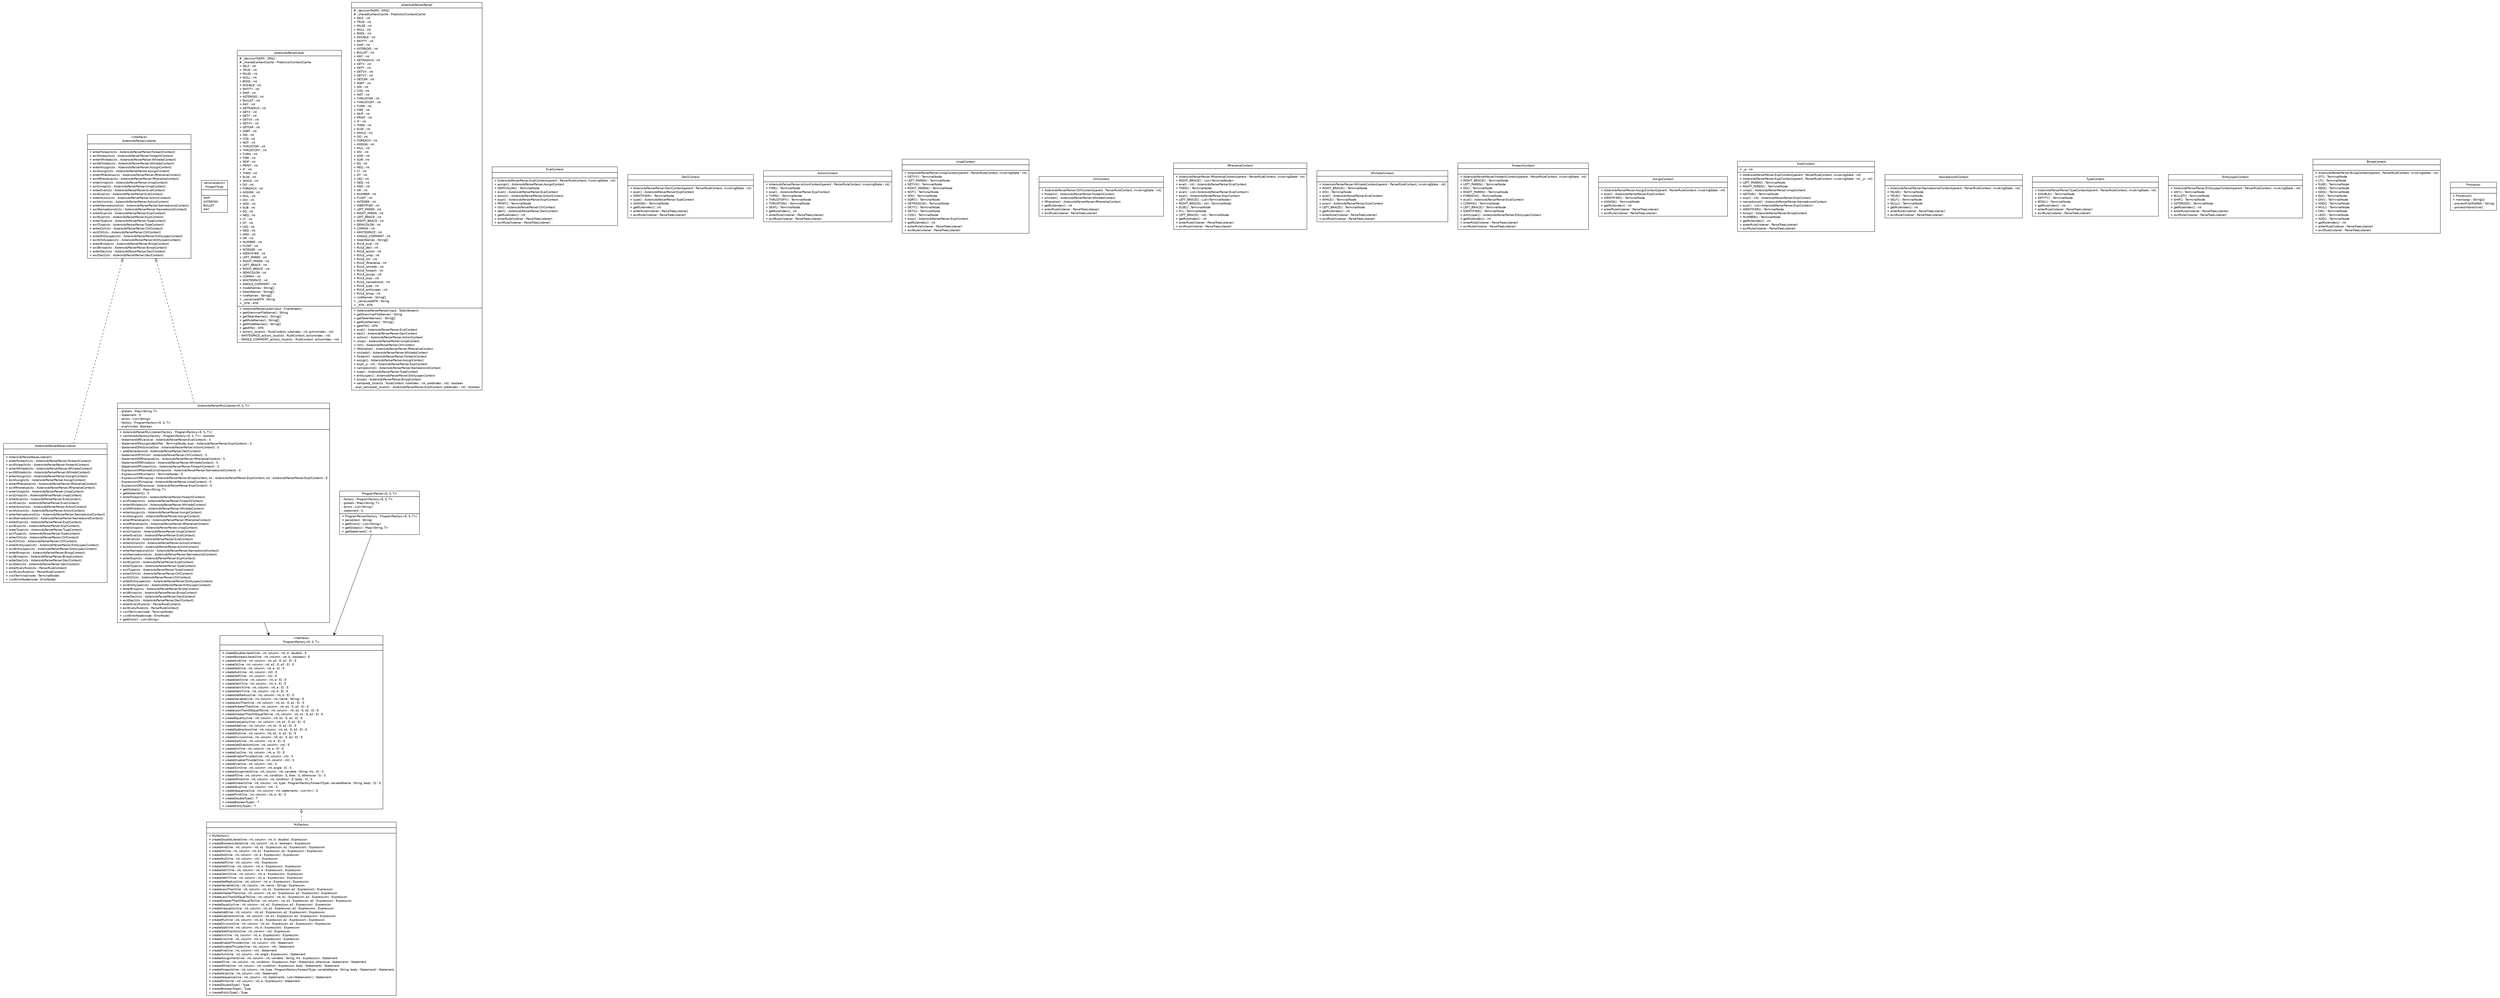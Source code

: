 #!/usr/local/bin/dot
#
# Class diagram 
# Generated by UMLGraph version R5_6 (http://www.umlgraph.org/)
#

digraph G {
	edge [fontname="Helvetica",fontsize=10,labelfontname="Helvetica",labelfontsize=10];
	node [fontname="Helvetica",fontsize=10,shape=plaintext];
	nodesep=0.25;
	ranksep=0.5;
	// model.programs.parsing.ProgramFactory<E, S, T>
	c525 [label=<<table title="model.programs.parsing.ProgramFactory" border="0" cellborder="1" cellspacing="0" cellpadding="2" port="p" href="./ProgramFactory.html">
		<tr><td><table border="0" cellspacing="0" cellpadding="1">
<tr><td align="center" balign="center"> &#171;interface&#187; </td></tr>
<tr><td align="center" balign="center"> ProgramFactory&lt;E, S, T&gt; </td></tr>
		</table></td></tr>
		<tr><td><table border="0" cellspacing="0" cellpadding="1">
<tr><td align="left" balign="left">  </td></tr>
		</table></td></tr>
		<tr><td><table border="0" cellspacing="0" cellpadding="1">
<tr><td align="left" balign="left"> + createDoubleLiteral(line : int, column : int, d : double) : E </td></tr>
<tr><td align="left" balign="left"> + createBooleanLiteral(line : int, column : int, b : boolean) : E </td></tr>
<tr><td align="left" balign="left"> + createAnd(line : int, column : int, e1 : E, e2 : E) : E </td></tr>
<tr><td align="left" balign="left"> + createOr(line : int, column : int, e1 : E, e2 : E) : E </td></tr>
<tr><td align="left" balign="left"> + createNot(line : int, column : int, e : E) : E </td></tr>
<tr><td align="left" balign="left"> + createNull(line : int, column : int) : E </td></tr>
<tr><td align="left" balign="left"> + createSelf(line : int, column : int) : E </td></tr>
<tr><td align="left" balign="left"> + createGetX(line : int, column : int, e : E) : E </td></tr>
<tr><td align="left" balign="left"> + createGetY(line : int, column : int, e : E) : E </td></tr>
<tr><td align="left" balign="left"> + createGetVX(line : int, column : int, e : E) : E </td></tr>
<tr><td align="left" balign="left"> + createGetVY(line : int, column : int, e : E) : E </td></tr>
<tr><td align="left" balign="left"> + createGetRadius(line : int, column : int, e : E) : E </td></tr>
<tr><td align="left" balign="left"> + createVariable(line : int, column : int, name : String) : E </td></tr>
<tr><td align="left" balign="left"> + createLessThan(line : int, column : int, e1 : E, e2 : E) : E </td></tr>
<tr><td align="left" balign="left"> + createGreaterThan(line : int, column : int, e1 : E, e2 : E) : E </td></tr>
<tr><td align="left" balign="left"> + createLessThanOrEqualTo(line : int, column : int, e1 : E, e2 : E) : E </td></tr>
<tr><td align="left" balign="left"> + createGreaterThanOrEqualTo(line : int, column : int, e1 : E, e2 : E) : E </td></tr>
<tr><td align="left" balign="left"> + createEquality(line : int, column : int, e1 : E, e2 : E) : E </td></tr>
<tr><td align="left" balign="left"> + createInequality(line : int, column : int, e1 : E, e2 : E) : E </td></tr>
<tr><td align="left" balign="left"> + createAdd(line : int, column : int, e1 : E, e2 : E) : E </td></tr>
<tr><td align="left" balign="left"> + createSubtraction(line : int, column : int, e1 : E, e2 : E) : E </td></tr>
<tr><td align="left" balign="left"> + createMul(line : int, column : int, e1 : E, e2 : E) : E </td></tr>
<tr><td align="left" balign="left"> + createDivision(line : int, column : int, e1 : E, e2 : E) : E </td></tr>
<tr><td align="left" balign="left"> + createSqrt(line : int, column : int, e : E) : E </td></tr>
<tr><td align="left" balign="left"> + createGetDirection(line : int, column : int) : E </td></tr>
<tr><td align="left" balign="left"> + createSin(line : int, column : int, e : E) : E </td></tr>
<tr><td align="left" balign="left"> + createCos(line : int, column : int, e : E) : E </td></tr>
<tr><td align="left" balign="left"> + createEnableThruster(line : int, column : int) : S </td></tr>
<tr><td align="left" balign="left"> + createDisableThruster(line : int, column : int) : S </td></tr>
<tr><td align="left" balign="left"> + createFire(line : int, column : int) : S </td></tr>
<tr><td align="left" balign="left"> + createTurn(line : int, column : int, angle : E) : S </td></tr>
<tr><td align="left" balign="left"> + createAssignment(line : int, column : int, variable : String, rhs : E) : S </td></tr>
<tr><td align="left" balign="left"> + createIf(line : int, column : int, condition : E, then : S, otherwise : S) : S </td></tr>
<tr><td align="left" balign="left"> + createWhile(line : int, column : int, condition : E, body : S) : S </td></tr>
<tr><td align="left" balign="left"> + createForeach(line : int, column : int, type : ProgramFactory.ForeachType, variableName : String, body : S) : S </td></tr>
<tr><td align="left" balign="left"> + createSkip(line : int, column : int) : S </td></tr>
<tr><td align="left" balign="left"> + createSequence(line : int, column : int, statements : List&lt;S&gt;) : S </td></tr>
<tr><td align="left" balign="left"> + createPrint(line : int, column : int, e : E) : S </td></tr>
<tr><td align="left" balign="left"> + createDoubleType() : T </td></tr>
<tr><td align="left" balign="left"> + createBooleanType() : T </td></tr>
<tr><td align="left" balign="left"> + createEntityType() : T </td></tr>
		</table></td></tr>
		</table>>, URL="./ProgramFactory.html", fontname="Helvetica", fontcolor="black", fontsize=10.0];
	// model.programs.parsing.ProgramFactory.ForeachType
	c526 [label=<<table title="model.programs.parsing.ProgramFactory.ForeachType" border="0" cellborder="1" cellspacing="0" cellpadding="2" port="p" href="./ProgramFactory.ForeachType.html">
		<tr><td><table border="0" cellspacing="0" cellpadding="1">
<tr><td align="center" balign="center"> &#171;enumeration&#187; </td></tr>
<tr><td align="center" balign="center"> ForeachType </td></tr>
		</table></td></tr>
		<tr><td><table border="0" cellspacing="0" cellpadding="1">
<tr><td align="left" balign="left">  </td></tr>
		</table></td></tr>
		<tr><td><table border="0" cellspacing="0" cellpadding="1">
<tr><td align="left" balign="left"> SHIP </td></tr>
<tr><td align="left" balign="left"> ASTEROID </td></tr>
<tr><td align="left" balign="left"> BULLET </td></tr>
<tr><td align="left" balign="left"> ANY </td></tr>
		</table></td></tr>
		</table>>, URL="./ProgramFactory.ForeachType.html", fontname="Helvetica", fontcolor="black", fontsize=10.0];
	// model.programs.parsing.AsteroidsParserBaseListener
	c527 [label=<<table title="model.programs.parsing.AsteroidsParserBaseListener" border="0" cellborder="1" cellspacing="0" cellpadding="2" port="p" href="./AsteroidsParserBaseListener.html">
		<tr><td><table border="0" cellspacing="0" cellpadding="1">
<tr><td align="center" balign="center"> AsteroidsParserBaseListener </td></tr>
		</table></td></tr>
		<tr><td><table border="0" cellspacing="0" cellpadding="1">
<tr><td align="left" balign="left">  </td></tr>
		</table></td></tr>
		<tr><td><table border="0" cellspacing="0" cellpadding="1">
<tr><td align="left" balign="left"> + AsteroidsParserBaseListener() </td></tr>
<tr><td align="left" balign="left"> + enterForeach(ctx : AsteroidsParserParser.ForeachContext) </td></tr>
<tr><td align="left" balign="left"> + exitForeach(ctx : AsteroidsParserParser.ForeachContext) </td></tr>
<tr><td align="left" balign="left"> + enterWhiledo(ctx : AsteroidsParserParser.WhiledoContext) </td></tr>
<tr><td align="left" balign="left"> + exitWhiledo(ctx : AsteroidsParserParser.WhiledoContext) </td></tr>
<tr><td align="left" balign="left"> + enterAssign(ctx : AsteroidsParserParser.AssignContext) </td></tr>
<tr><td align="left" balign="left"> + exitAssign(ctx : AsteroidsParserParser.AssignContext) </td></tr>
<tr><td align="left" balign="left"> + enterIfthenelse(ctx : AsteroidsParserParser.IfthenelseContext) </td></tr>
<tr><td align="left" balign="left"> + exitIfthenelse(ctx : AsteroidsParserParser.IfthenelseContext) </td></tr>
<tr><td align="left" balign="left"> + enterUnop(ctx : AsteroidsParserParser.UnopContext) </td></tr>
<tr><td align="left" balign="left"> + exitUnop(ctx : AsteroidsParserParser.UnopContext) </td></tr>
<tr><td align="left" balign="left"> + enterEval(ctx : AsteroidsParserParser.EvalContext) </td></tr>
<tr><td align="left" balign="left"> + exitEval(ctx : AsteroidsParserParser.EvalContext) </td></tr>
<tr><td align="left" balign="left"> + enterAction(ctx : AsteroidsParserParser.ActionContext) </td></tr>
<tr><td align="left" balign="left"> + exitAction(ctx : AsteroidsParserParser.ActionContext) </td></tr>
<tr><td align="left" balign="left"> + enterNamedconst(ctx : AsteroidsParserParser.NamedconstContext) </td></tr>
<tr><td align="left" balign="left"> + exitNamedconst(ctx : AsteroidsParserParser.NamedconstContext) </td></tr>
<tr><td align="left" balign="left"> + enterExpr(ctx : AsteroidsParserParser.ExprContext) </td></tr>
<tr><td align="left" balign="left"> + exitExpr(ctx : AsteroidsParserParser.ExprContext) </td></tr>
<tr><td align="left" balign="left"> + enterType(ctx : AsteroidsParserParser.TypeContext) </td></tr>
<tr><td align="left" balign="left"> + exitType(ctx : AsteroidsParserParser.TypeContext) </td></tr>
<tr><td align="left" balign="left"> + enterCtrl(ctx : AsteroidsParserParser.CtrlContext) </td></tr>
<tr><td align="left" balign="left"> + exitCtrl(ctx : AsteroidsParserParser.CtrlContext) </td></tr>
<tr><td align="left" balign="left"> + enterEntityspec(ctx : AsteroidsParserParser.EntityspecContext) </td></tr>
<tr><td align="left" balign="left"> + exitEntityspec(ctx : AsteroidsParserParser.EntityspecContext) </td></tr>
<tr><td align="left" balign="left"> + enterBinop(ctx : AsteroidsParserParser.BinopContext) </td></tr>
<tr><td align="left" balign="left"> + exitBinop(ctx : AsteroidsParserParser.BinopContext) </td></tr>
<tr><td align="left" balign="left"> + enterDecl(ctx : AsteroidsParserParser.DeclContext) </td></tr>
<tr><td align="left" balign="left"> + exitDecl(ctx : AsteroidsParserParser.DeclContext) </td></tr>
<tr><td align="left" balign="left"> + enterEveryRule(ctx : ParserRuleContext) </td></tr>
<tr><td align="left" balign="left"> + exitEveryRule(ctx : ParserRuleContext) </td></tr>
<tr><td align="left" balign="left"> + visitTerminal(node : TerminalNode) </td></tr>
<tr><td align="left" balign="left"> + visitErrorNode(node : ErrorNode) </td></tr>
		</table></td></tr>
		</table>>, URL="./AsteroidsParserBaseListener.html", fontname="Helvetica", fontcolor="black", fontsize=10.0];
	// model.programs.parsing.MyFactory
	c528 [label=<<table title="model.programs.parsing.MyFactory" border="0" cellborder="1" cellspacing="0" cellpadding="2" port="p" href="./MyFactory.html">
		<tr><td><table border="0" cellspacing="0" cellpadding="1">
<tr><td align="center" balign="center"> MyFactory </td></tr>
		</table></td></tr>
		<tr><td><table border="0" cellspacing="0" cellpadding="1">
<tr><td align="left" balign="left">  </td></tr>
		</table></td></tr>
		<tr><td><table border="0" cellspacing="0" cellpadding="1">
<tr><td align="left" balign="left"> + MyFactory() </td></tr>
<tr><td align="left" balign="left"> + createDoubleLiteral(line : int, column : int, d : double) : Expression </td></tr>
<tr><td align="left" balign="left"> + createBooleanLiteral(line : int, column : int, b : boolean) : Expression </td></tr>
<tr><td align="left" balign="left"> + createAnd(line : int, column : int, e1 : Expression, e2 : Expression) : Expression </td></tr>
<tr><td align="left" balign="left"> + createOr(line : int, column : int, e1 : Expression, e2 : Expression) : Expression </td></tr>
<tr><td align="left" balign="left"> + createNot(line : int, column : int, e : Expression) : Expression </td></tr>
<tr><td align="left" balign="left"> + createNull(line : int, column : int) : Expression </td></tr>
<tr><td align="left" balign="left"> + createSelf(line : int, column : int) : Expression </td></tr>
<tr><td align="left" balign="left"> + createGetX(line : int, column : int, e : Expression) : Expression </td></tr>
<tr><td align="left" balign="left"> + createGetY(line : int, column : int, e : Expression) : Expression </td></tr>
<tr><td align="left" balign="left"> + createGetVX(line : int, column : int, e : Expression) : Expression </td></tr>
<tr><td align="left" balign="left"> + createGetVY(line : int, column : int, e : Expression) : Expression </td></tr>
<tr><td align="left" balign="left"> + createGetRadius(line : int, column : int, e : Expression) : Expression </td></tr>
<tr><td align="left" balign="left"> + createVariable(line : int, column : int, name : String) : Expression </td></tr>
<tr><td align="left" balign="left"> + createLessThan(line : int, column : int, e1 : Expression, e2 : Expression) : Expression </td></tr>
<tr><td align="left" balign="left"> + createGreaterThan(line : int, column : int, e1 : Expression, e2 : Expression) : Expression </td></tr>
<tr><td align="left" balign="left"> + createLessThanOrEqualTo(line : int, column : int, e1 : Expression, e2 : Expression) : Expression </td></tr>
<tr><td align="left" balign="left"> + createGreaterThanOrEqualTo(line : int, column : int, e1 : Expression, e2 : Expression) : Expression </td></tr>
<tr><td align="left" balign="left"> + createEquality(line : int, column : int, e1 : Expression, e2 : Expression) : Expression </td></tr>
<tr><td align="left" balign="left"> + createInequality(line : int, column : int, e1 : Expression, e2 : Expression) : Expression </td></tr>
<tr><td align="left" balign="left"> + createAdd(line : int, column : int, e1 : Expression, e2 : Expression) : Expression </td></tr>
<tr><td align="left" balign="left"> + createSubtraction(line : int, column : int, e1 : Expression, e2 : Expression) : Expression </td></tr>
<tr><td align="left" balign="left"> + createMul(line : int, column : int, e1 : Expression, e2 : Expression) : Expression </td></tr>
<tr><td align="left" balign="left"> + createDivision(line : int, column : int, e1 : Expression, e2 : Expression) : Expression </td></tr>
<tr><td align="left" balign="left"> + createSqrt(line : int, column : int, e : Expression) : Expression </td></tr>
<tr><td align="left" balign="left"> + createGetDirection(line : int, column : int) : Expression </td></tr>
<tr><td align="left" balign="left"> + createSin(line : int, column : int, e : Expression) : Expression </td></tr>
<tr><td align="left" balign="left"> + createCos(line : int, column : int, e : Expression) : Expression </td></tr>
<tr><td align="left" balign="left"> + createEnableThruster(line : int, column : int) : Statement </td></tr>
<tr><td align="left" balign="left"> + createDisableThruster(line : int, column : int) : Statement </td></tr>
<tr><td align="left" balign="left"> + createFire(line : int, column : int) : Statement </td></tr>
<tr><td align="left" balign="left"> + createTurn(line : int, column : int, angle : Expression) : Statement </td></tr>
<tr><td align="left" balign="left"> + createAssignment(line : int, column : int, variable : String, rhs : Expression) : Statement </td></tr>
<tr><td align="left" balign="left"> + createIf(line : int, column : int, condition : Expression, then : Statement, otherwise : Statement) : Statement </td></tr>
<tr><td align="left" balign="left"> + createWhile(line : int, column : int, condition : Expression, body : Statement) : Statement </td></tr>
<tr><td align="left" balign="left"> + createForeach(line : int, column : int, type : ProgramFactory.ForeachType, variableName : String, body : Statement) : Statement </td></tr>
<tr><td align="left" balign="left"> + createSkip(line : int, column : int) : Statement </td></tr>
<tr><td align="left" balign="left"> + createSequence(line : int, column : int, statements : List&lt;Statement&gt;) : Statement </td></tr>
<tr><td align="left" balign="left"> + createPrint(line : int, column : int, e : Expression) : Statement </td></tr>
<tr><td align="left" balign="left"> + createDoubleType() : Type </td></tr>
<tr><td align="left" balign="left"> + createBooleanType() : Type </td></tr>
<tr><td align="left" balign="left"> + createEntityType() : Type </td></tr>
		</table></td></tr>
		</table>>, URL="./MyFactory.html", fontname="Helvetica", fontcolor="black", fontsize=10.0];
	// model.programs.parsing.AsteroidsParserMyListener<E, S, T>
	c529 [label=<<table title="model.programs.parsing.AsteroidsParserMyListener" border="0" cellborder="1" cellspacing="0" cellpadding="2" port="p" href="./AsteroidsParserMyListener.html">
		<tr><td><table border="0" cellspacing="0" cellpadding="1">
<tr><td align="center" balign="center"> AsteroidsParserMyListener&lt;E, S, T&gt; </td></tr>
		</table></td></tr>
		<tr><td><table border="0" cellspacing="0" cellpadding="1">
<tr><td align="left" balign="left"> - globals : Map&lt;String, T&gt; </td></tr>
<tr><td align="left" balign="left"> - statement : S </td></tr>
<tr><td align="left" balign="left"> - errors : List&lt;String&gt; </td></tr>
<tr><td align="left" balign="left"> - factory : ProgramFactory&lt;E, S, T&gt; </td></tr>
<tr><td align="left" balign="left"> - evalVisited : Boolean </td></tr>
		</table></td></tr>
		<tr><td><table border="0" cellspacing="0" cellpadding="1">
<tr><td align="left" balign="left"> + AsteroidsParserMyListener(factory : ProgramFactory&lt;E, S, T&gt;) </td></tr>
<tr><td align="left" balign="left"> + canHaveAsFactory(factory : ProgramFactory&lt;E, S, T&gt;) : boolean </td></tr>
<tr><td align="left" balign="left"> - StatementOfEval(eval : AsteroidsParserParser.EvalContext) : S </td></tr>
<tr><td align="left" balign="left"> - StatementOfAssign(identifier : TerminalNode, expr : AsteroidsParserParser.ExprContext) : S </td></tr>
<tr><td align="left" balign="left"> - StatementOfAction(action : AsteroidsParserParser.ActionContext) : S </td></tr>
<tr><td align="left" balign="left"> ~ addDeclaration(d : AsteroidsParserParser.DeclContext) </td></tr>
<tr><td align="left" balign="left"> - StatementOfCtrl(ctrl : AsteroidsParserParser.CtrlContext) : S </td></tr>
<tr><td align="left" balign="left"> - StatementOfIfthenelse(ctx : AsteroidsParserParser.IfthenelseContext) : S </td></tr>
<tr><td align="left" balign="left"> - StatementOfWhiledo(w : AsteroidsParserParser.WhiledoContext) : S </td></tr>
<tr><td align="left" balign="left"> - StatementOfForeach(ctx : AsteroidsParserParser.ForeachContext) : S </td></tr>
<tr><td align="left" balign="left"> - ExpressionOfNamedConst(naconst : AsteroidsParserParser.NamedconstContext) : E </td></tr>
<tr><td align="left" balign="left"> - ExpressionOfNumber(n : TerminalNode) : E </td></tr>
<tr><td align="left" balign="left"> - ExpressionOfBinop(op : AsteroidsParserParser.BinopContext, e1 : AsteroidsParserParser.ExprContext, e2 : AsteroidsParserParser.ExprContext) : E </td></tr>
<tr><td align="left" balign="left"> - ExpressionOfUnop(op : AsteroidsParserParser.UnopContext) : E </td></tr>
<tr><td align="left" balign="left"> - ExpressionOfExpr(expr : AsteroidsParserParser.ExprContext) : E </td></tr>
<tr><td align="left" balign="left"> + getGlobals() : Map&lt;String, T&gt; </td></tr>
<tr><td align="left" balign="left"> + getStatement() : S </td></tr>
<tr><td align="left" balign="left"> + enterForeach(ctx : AsteroidsParserParser.ForeachContext) </td></tr>
<tr><td align="left" balign="left"> + exitForeach(ctx : AsteroidsParserParser.ForeachContext) </td></tr>
<tr><td align="left" balign="left"> + enterWhiledo(ctx : AsteroidsParserParser.WhiledoContext) </td></tr>
<tr><td align="left" balign="left"> + exitWhiledo(ctx : AsteroidsParserParser.WhiledoContext) </td></tr>
<tr><td align="left" balign="left"> + enterAssign(ctx : AsteroidsParserParser.AssignContext) </td></tr>
<tr><td align="left" balign="left"> + exitAssign(ctx : AsteroidsParserParser.AssignContext) </td></tr>
<tr><td align="left" balign="left"> + enterIfthenelse(ctx : AsteroidsParserParser.IfthenelseContext) </td></tr>
<tr><td align="left" balign="left"> + exitIfthenelse(ctx : AsteroidsParserParser.IfthenelseContext) </td></tr>
<tr><td align="left" balign="left"> + enterUnop(ctx : AsteroidsParserParser.UnopContext) </td></tr>
<tr><td align="left" balign="left"> + exitUnop(ctx : AsteroidsParserParser.UnopContext) </td></tr>
<tr><td align="left" balign="left"> + enterEval(ctx : AsteroidsParserParser.EvalContext) </td></tr>
<tr><td align="left" balign="left"> + exitEval(ctx : AsteroidsParserParser.EvalContext) </td></tr>
<tr><td align="left" balign="left"> + enterAction(ctx : AsteroidsParserParser.ActionContext) </td></tr>
<tr><td align="left" balign="left"> + exitAction(ctx : AsteroidsParserParser.ActionContext) </td></tr>
<tr><td align="left" balign="left"> + enterNamedconst(ctx : AsteroidsParserParser.NamedconstContext) </td></tr>
<tr><td align="left" balign="left"> + exitNamedconst(ctx : AsteroidsParserParser.NamedconstContext) </td></tr>
<tr><td align="left" balign="left"> + enterExpr(ctx : AsteroidsParserParser.ExprContext) </td></tr>
<tr><td align="left" balign="left"> + exitExpr(ctx : AsteroidsParserParser.ExprContext) </td></tr>
<tr><td align="left" balign="left"> + enterType(ctx : AsteroidsParserParser.TypeContext) </td></tr>
<tr><td align="left" balign="left"> + exitType(ctx : AsteroidsParserParser.TypeContext) </td></tr>
<tr><td align="left" balign="left"> + enterCtrl(ctx : AsteroidsParserParser.CtrlContext) </td></tr>
<tr><td align="left" balign="left"> + exitCtrl(ctx : AsteroidsParserParser.CtrlContext) </td></tr>
<tr><td align="left" balign="left"> + enterEntityspec(ctx : AsteroidsParserParser.EntityspecContext) </td></tr>
<tr><td align="left" balign="left"> + exitEntityspec(ctx : AsteroidsParserParser.EntityspecContext) </td></tr>
<tr><td align="left" balign="left"> + enterBinop(ctx : AsteroidsParserParser.BinopContext) </td></tr>
<tr><td align="left" balign="left"> + exitBinop(ctx : AsteroidsParserParser.BinopContext) </td></tr>
<tr><td align="left" balign="left"> + enterDecl(ctx : AsteroidsParserParser.DeclContext) </td></tr>
<tr><td align="left" balign="left"> + exitDecl(ctx : AsteroidsParserParser.DeclContext) </td></tr>
<tr><td align="left" balign="left"> + enterEveryRule(ctx : ParserRuleContext) </td></tr>
<tr><td align="left" balign="left"> + exitEveryRule(ctx : ParserRuleContext) </td></tr>
<tr><td align="left" balign="left"> + visitTerminal(node : TerminalNode) </td></tr>
<tr><td align="left" balign="left"> + visitErrorNode(node : ErrorNode) </td></tr>
<tr><td align="left" balign="left"> + getErrors() : List&lt;String&gt; </td></tr>
		</table></td></tr>
		</table>>, URL="./AsteroidsParserMyListener.html", fontname="Helvetica", fontcolor="black", fontsize=10.0];
	// model.programs.parsing.AsteroidsParserListener
	c530 [label=<<table title="model.programs.parsing.AsteroidsParserListener" border="0" cellborder="1" cellspacing="0" cellpadding="2" port="p" href="./AsteroidsParserListener.html">
		<tr><td><table border="0" cellspacing="0" cellpadding="1">
<tr><td align="center" balign="center"> &#171;interface&#187; </td></tr>
<tr><td align="center" balign="center"> AsteroidsParserListener </td></tr>
		</table></td></tr>
		<tr><td><table border="0" cellspacing="0" cellpadding="1">
<tr><td align="left" balign="left">  </td></tr>
		</table></td></tr>
		<tr><td><table border="0" cellspacing="0" cellpadding="1">
<tr><td align="left" balign="left"> + enterForeach(ctx : AsteroidsParserParser.ForeachContext) </td></tr>
<tr><td align="left" balign="left"> + exitForeach(ctx : AsteroidsParserParser.ForeachContext) </td></tr>
<tr><td align="left" balign="left"> + enterWhiledo(ctx : AsteroidsParserParser.WhiledoContext) </td></tr>
<tr><td align="left" balign="left"> + exitWhiledo(ctx : AsteroidsParserParser.WhiledoContext) </td></tr>
<tr><td align="left" balign="left"> + enterAssign(ctx : AsteroidsParserParser.AssignContext) </td></tr>
<tr><td align="left" balign="left"> + exitAssign(ctx : AsteroidsParserParser.AssignContext) </td></tr>
<tr><td align="left" balign="left"> + enterIfthenelse(ctx : AsteroidsParserParser.IfthenelseContext) </td></tr>
<tr><td align="left" balign="left"> + exitIfthenelse(ctx : AsteroidsParserParser.IfthenelseContext) </td></tr>
<tr><td align="left" balign="left"> + enterUnop(ctx : AsteroidsParserParser.UnopContext) </td></tr>
<tr><td align="left" balign="left"> + exitUnop(ctx : AsteroidsParserParser.UnopContext) </td></tr>
<tr><td align="left" balign="left"> + enterEval(ctx : AsteroidsParserParser.EvalContext) </td></tr>
<tr><td align="left" balign="left"> + exitEval(ctx : AsteroidsParserParser.EvalContext) </td></tr>
<tr><td align="left" balign="left"> + enterAction(ctx : AsteroidsParserParser.ActionContext) </td></tr>
<tr><td align="left" balign="left"> + exitAction(ctx : AsteroidsParserParser.ActionContext) </td></tr>
<tr><td align="left" balign="left"> + enterNamedconst(ctx : AsteroidsParserParser.NamedconstContext) </td></tr>
<tr><td align="left" balign="left"> + exitNamedconst(ctx : AsteroidsParserParser.NamedconstContext) </td></tr>
<tr><td align="left" balign="left"> + enterExpr(ctx : AsteroidsParserParser.ExprContext) </td></tr>
<tr><td align="left" balign="left"> + exitExpr(ctx : AsteroidsParserParser.ExprContext) </td></tr>
<tr><td align="left" balign="left"> + enterType(ctx : AsteroidsParserParser.TypeContext) </td></tr>
<tr><td align="left" balign="left"> + exitType(ctx : AsteroidsParserParser.TypeContext) </td></tr>
<tr><td align="left" balign="left"> + enterCtrl(ctx : AsteroidsParserParser.CtrlContext) </td></tr>
<tr><td align="left" balign="left"> + exitCtrl(ctx : AsteroidsParserParser.CtrlContext) </td></tr>
<tr><td align="left" balign="left"> + enterEntityspec(ctx : AsteroidsParserParser.EntityspecContext) </td></tr>
<tr><td align="left" balign="left"> + exitEntityspec(ctx : AsteroidsParserParser.EntityspecContext) </td></tr>
<tr><td align="left" balign="left"> + enterBinop(ctx : AsteroidsParserParser.BinopContext) </td></tr>
<tr><td align="left" balign="left"> + exitBinop(ctx : AsteroidsParserParser.BinopContext) </td></tr>
<tr><td align="left" balign="left"> + enterDecl(ctx : AsteroidsParserParser.DeclContext) </td></tr>
<tr><td align="left" balign="left"> + exitDecl(ctx : AsteroidsParserParser.DeclContext) </td></tr>
		</table></td></tr>
		</table>>, URL="./AsteroidsParserListener.html", fontname="Helvetica", fontcolor="black", fontsize=10.0];
	// model.programs.parsing.AsteroidsParserLexer
	c531 [label=<<table title="model.programs.parsing.AsteroidsParserLexer" border="0" cellborder="1" cellspacing="0" cellpadding="2" port="p" href="./AsteroidsParserLexer.html">
		<tr><td><table border="0" cellspacing="0" cellpadding="1">
<tr><td align="center" balign="center"> AsteroidsParserLexer </td></tr>
		</table></td></tr>
		<tr><td><table border="0" cellspacing="0" cellpadding="1">
<tr><td align="left" balign="left"> # _decisionToDFA : DFA[] </td></tr>
<tr><td align="left" balign="left"> # _sharedContextCache : PredictionContextCache </td></tr>
<tr><td align="left" balign="left"> + SELF : int </td></tr>
<tr><td align="left" balign="left"> + TRUE : int </td></tr>
<tr><td align="left" balign="left"> + FALSE : int </td></tr>
<tr><td align="left" balign="left"> + NULL : int </td></tr>
<tr><td align="left" balign="left"> + BOOL : int </td></tr>
<tr><td align="left" balign="left"> + DOUBLE : int </td></tr>
<tr><td align="left" balign="left"> + ENTITY : int </td></tr>
<tr><td align="left" balign="left"> + SHIP : int </td></tr>
<tr><td align="left" balign="left"> + ASTEROID : int </td></tr>
<tr><td align="left" balign="left"> + BULLET : int </td></tr>
<tr><td align="left" balign="left"> + ANY : int </td></tr>
<tr><td align="left" balign="left"> + GETRADIUS : int </td></tr>
<tr><td align="left" balign="left"> + GETX : int </td></tr>
<tr><td align="left" balign="left"> + GETY : int </td></tr>
<tr><td align="left" balign="left"> + GETVX : int </td></tr>
<tr><td align="left" balign="left"> + GETVY : int </td></tr>
<tr><td align="left" balign="left"> + GETDIR : int </td></tr>
<tr><td align="left" balign="left"> + SQRT : int </td></tr>
<tr><td align="left" balign="left"> + SIN : int </td></tr>
<tr><td align="left" balign="left"> + COS : int </td></tr>
<tr><td align="left" balign="left"> + NOT : int </td></tr>
<tr><td align="left" balign="left"> + THRUSTON : int </td></tr>
<tr><td align="left" balign="left"> + THRUSTOFF : int </td></tr>
<tr><td align="left" balign="left"> + TURN : int </td></tr>
<tr><td align="left" balign="left"> + FIRE : int </td></tr>
<tr><td align="left" balign="left"> + SKIP : int </td></tr>
<tr><td align="left" balign="left"> + PRINT : int </td></tr>
<tr><td align="left" balign="left"> + IF : int </td></tr>
<tr><td align="left" balign="left"> + THEN : int </td></tr>
<tr><td align="left" balign="left"> + ELSE : int </td></tr>
<tr><td align="left" balign="left"> + WHILE : int </td></tr>
<tr><td align="left" balign="left"> + DO : int </td></tr>
<tr><td align="left" balign="left"> + FOREACH : int </td></tr>
<tr><td align="left" balign="left"> + ASSIGN : int </td></tr>
<tr><td align="left" balign="left"> + MUL : int </td></tr>
<tr><td align="left" balign="left"> + DIV : int </td></tr>
<tr><td align="left" balign="left"> + ADD : int </td></tr>
<tr><td align="left" balign="left"> + SUB : int </td></tr>
<tr><td align="left" balign="left"> + EQ : int </td></tr>
<tr><td align="left" balign="left"> + NEQ : int </td></tr>
<tr><td align="left" balign="left"> + LT : int </td></tr>
<tr><td align="left" balign="left"> + GT : int </td></tr>
<tr><td align="left" balign="left"> + LEQ : int </td></tr>
<tr><td align="left" balign="left"> + GEQ : int </td></tr>
<tr><td align="left" balign="left"> + AND : int </td></tr>
<tr><td align="left" balign="left"> + OR : int </td></tr>
<tr><td align="left" balign="left"> + NUMBER : int </td></tr>
<tr><td align="left" balign="left"> + FLOAT : int </td></tr>
<tr><td align="left" balign="left"> + INTEGER : int </td></tr>
<tr><td align="left" balign="left"> + IDENTIFIER : int </td></tr>
<tr><td align="left" balign="left"> + LEFT_PAREN : int </td></tr>
<tr><td align="left" balign="left"> + RIGHT_PAREN : int </td></tr>
<tr><td align="left" balign="left"> + LEFT_BRACE : int </td></tr>
<tr><td align="left" balign="left"> + RIGHT_BRACE : int </td></tr>
<tr><td align="left" balign="left"> + SEMICOLON : int </td></tr>
<tr><td align="left" balign="left"> + COMMA : int </td></tr>
<tr><td align="left" balign="left"> + WHITESPACE : int </td></tr>
<tr><td align="left" balign="left"> + SINGLE_COMMENT : int </td></tr>
<tr><td align="left" balign="left"> + modeNames : String[] </td></tr>
<tr><td align="left" balign="left"> + tokenNames : String[] </td></tr>
<tr><td align="left" balign="left"> + ruleNames : String[] </td></tr>
<tr><td align="left" balign="left"> + _serializedATN : String </td></tr>
<tr><td align="left" balign="left"> + _ATN : ATN </td></tr>
		</table></td></tr>
		<tr><td><table border="0" cellspacing="0" cellpadding="1">
<tr><td align="left" balign="left"> + AsteroidsParserLexer(input : CharStream) </td></tr>
<tr><td align="left" balign="left"> + getGrammarFileName() : String </td></tr>
<tr><td align="left" balign="left"> + getTokenNames() : String[] </td></tr>
<tr><td align="left" balign="left"> + getRuleNames() : String[] </td></tr>
<tr><td align="left" balign="left"> + getModeNames() : String[] </td></tr>
<tr><td align="left" balign="left"> + getATN() : ATN </td></tr>
<tr><td align="left" balign="left"> + action(_localctx : RuleContext, ruleIndex : int, actionIndex : int) </td></tr>
<tr><td align="left" balign="left"> - WHITESPACE_action(_localctx : RuleContext, actionIndex : int) </td></tr>
<tr><td align="left" balign="left"> - SINGLE_COMMENT_action(_localctx : RuleContext, actionIndex : int) </td></tr>
		</table></td></tr>
		</table>>, URL="./AsteroidsParserLexer.html", fontname="Helvetica", fontcolor="black", fontsize=10.0];
	// model.programs.parsing.ProgramParser<E, S, T>
	c532 [label=<<table title="model.programs.parsing.ProgramParser" border="0" cellborder="1" cellspacing="0" cellpadding="2" port="p" href="./ProgramParser.html">
		<tr><td><table border="0" cellspacing="0" cellpadding="1">
<tr><td align="center" balign="center"> ProgramParser&lt;E, S, T&gt; </td></tr>
		</table></td></tr>
		<tr><td><table border="0" cellspacing="0" cellpadding="1">
<tr><td align="left" balign="left"> - factory : ProgramFactory&lt;E, S, T&gt; </td></tr>
<tr><td align="left" balign="left"> - globals : Map&lt;String, T&gt; </td></tr>
<tr><td align="left" balign="left"> - errors : List&lt;String&gt; </td></tr>
<tr><td align="left" balign="left"> - statement : S </td></tr>
		</table></td></tr>
		<tr><td><table border="0" cellspacing="0" cellpadding="1">
<tr><td align="left" balign="left"> + ProgramParser(factory : ProgramFactory&lt;E, S, T&gt;) </td></tr>
<tr><td align="left" balign="left"> + parse(text : String) </td></tr>
<tr><td align="left" balign="left"> + getErrors() : List&lt;String&gt; </td></tr>
<tr><td align="left" balign="left"> + getGlobals() : Map&lt;String, T&gt; </td></tr>
<tr><td align="left" balign="left"> + getStatement() : S </td></tr>
		</table></td></tr>
		</table>>, URL="./ProgramParser.html", fontname="Helvetica", fontcolor="black", fontsize=10.0];
	// model.programs.parsing.AsteroidsParserParser
	c533 [label=<<table title="model.programs.parsing.AsteroidsParserParser" border="0" cellborder="1" cellspacing="0" cellpadding="2" port="p" href="./AsteroidsParserParser.html">
		<tr><td><table border="0" cellspacing="0" cellpadding="1">
<tr><td align="center" balign="center"> AsteroidsParserParser </td></tr>
		</table></td></tr>
		<tr><td><table border="0" cellspacing="0" cellpadding="1">
<tr><td align="left" balign="left"> # _decisionToDFA : DFA[] </td></tr>
<tr><td align="left" balign="left"> # _sharedContextCache : PredictionContextCache </td></tr>
<tr><td align="left" balign="left"> + SELF : int </td></tr>
<tr><td align="left" balign="left"> + TRUE : int </td></tr>
<tr><td align="left" balign="left"> + FALSE : int </td></tr>
<tr><td align="left" balign="left"> + NULL : int </td></tr>
<tr><td align="left" balign="left"> + BOOL : int </td></tr>
<tr><td align="left" balign="left"> + DOUBLE : int </td></tr>
<tr><td align="left" balign="left"> + ENTITY : int </td></tr>
<tr><td align="left" balign="left"> + SHIP : int </td></tr>
<tr><td align="left" balign="left"> + ASTEROID : int </td></tr>
<tr><td align="left" balign="left"> + BULLET : int </td></tr>
<tr><td align="left" balign="left"> + ANY : int </td></tr>
<tr><td align="left" balign="left"> + GETRADIUS : int </td></tr>
<tr><td align="left" balign="left"> + GETX : int </td></tr>
<tr><td align="left" balign="left"> + GETY : int </td></tr>
<tr><td align="left" balign="left"> + GETVX : int </td></tr>
<tr><td align="left" balign="left"> + GETVY : int </td></tr>
<tr><td align="left" balign="left"> + GETDIR : int </td></tr>
<tr><td align="left" balign="left"> + SQRT : int </td></tr>
<tr><td align="left" balign="left"> + SIN : int </td></tr>
<tr><td align="left" balign="left"> + COS : int </td></tr>
<tr><td align="left" balign="left"> + NOT : int </td></tr>
<tr><td align="left" balign="left"> + THRUSTON : int </td></tr>
<tr><td align="left" balign="left"> + THRUSTOFF : int </td></tr>
<tr><td align="left" balign="left"> + TURN : int </td></tr>
<tr><td align="left" balign="left"> + FIRE : int </td></tr>
<tr><td align="left" balign="left"> + SKIP : int </td></tr>
<tr><td align="left" balign="left"> + PRINT : int </td></tr>
<tr><td align="left" balign="left"> + IF : int </td></tr>
<tr><td align="left" balign="left"> + THEN : int </td></tr>
<tr><td align="left" balign="left"> + ELSE : int </td></tr>
<tr><td align="left" balign="left"> + WHILE : int </td></tr>
<tr><td align="left" balign="left"> + DO : int </td></tr>
<tr><td align="left" balign="left"> + FOREACH : int </td></tr>
<tr><td align="left" balign="left"> + ASSIGN : int </td></tr>
<tr><td align="left" balign="left"> + MUL : int </td></tr>
<tr><td align="left" balign="left"> + DIV : int </td></tr>
<tr><td align="left" balign="left"> + ADD : int </td></tr>
<tr><td align="left" balign="left"> + SUB : int </td></tr>
<tr><td align="left" balign="left"> + EQ : int </td></tr>
<tr><td align="left" balign="left"> + NEQ : int </td></tr>
<tr><td align="left" balign="left"> + LT : int </td></tr>
<tr><td align="left" balign="left"> + GT : int </td></tr>
<tr><td align="left" balign="left"> + LEQ : int </td></tr>
<tr><td align="left" balign="left"> + GEQ : int </td></tr>
<tr><td align="left" balign="left"> + AND : int </td></tr>
<tr><td align="left" balign="left"> + OR : int </td></tr>
<tr><td align="left" balign="left"> + NUMBER : int </td></tr>
<tr><td align="left" balign="left"> + FLOAT : int </td></tr>
<tr><td align="left" balign="left"> + INTEGER : int </td></tr>
<tr><td align="left" balign="left"> + IDENTIFIER : int </td></tr>
<tr><td align="left" balign="left"> + LEFT_PAREN : int </td></tr>
<tr><td align="left" balign="left"> + RIGHT_PAREN : int </td></tr>
<tr><td align="left" balign="left"> + LEFT_BRACE : int </td></tr>
<tr><td align="left" balign="left"> + RIGHT_BRACE : int </td></tr>
<tr><td align="left" balign="left"> + SEMICOLON : int </td></tr>
<tr><td align="left" balign="left"> + COMMA : int </td></tr>
<tr><td align="left" balign="left"> + WHITESPACE : int </td></tr>
<tr><td align="left" balign="left"> + SINGLE_COMMENT : int </td></tr>
<tr><td align="left" balign="left"> + tokenNames : String[] </td></tr>
<tr><td align="left" balign="left"> + RULE_eval : int </td></tr>
<tr><td align="left" balign="left"> + RULE_decl : int </td></tr>
<tr><td align="left" balign="left"> + RULE_action : int </td></tr>
<tr><td align="left" balign="left"> + RULE_unop : int </td></tr>
<tr><td align="left" balign="left"> + RULE_ctrl : int </td></tr>
<tr><td align="left" balign="left"> + RULE_ifthenelse : int </td></tr>
<tr><td align="left" balign="left"> + RULE_whiledo : int </td></tr>
<tr><td align="left" balign="left"> + RULE_foreach : int </td></tr>
<tr><td align="left" balign="left"> + RULE_assign : int </td></tr>
<tr><td align="left" balign="left"> + RULE_expr : int </td></tr>
<tr><td align="left" balign="left"> + RULE_namedconst : int </td></tr>
<tr><td align="left" balign="left"> + RULE_type : int </td></tr>
<tr><td align="left" balign="left"> + RULE_entityspec : int </td></tr>
<tr><td align="left" balign="left"> + RULE_binop : int </td></tr>
<tr><td align="left" balign="left"> + ruleNames : String[] </td></tr>
<tr><td align="left" balign="left"> + _serializedATN : String </td></tr>
<tr><td align="left" balign="left"> + _ATN : ATN </td></tr>
		</table></td></tr>
		<tr><td><table border="0" cellspacing="0" cellpadding="1">
<tr><td align="left" balign="left"> + AsteroidsParserParser(input : TokenStream) </td></tr>
<tr><td align="left" balign="left"> + getGrammarFileName() : String </td></tr>
<tr><td align="left" balign="left"> + getTokenNames() : String[] </td></tr>
<tr><td align="left" balign="left"> + getRuleNames() : String[] </td></tr>
<tr><td align="left" balign="left"> + getATN() : ATN </td></tr>
<tr><td align="left" balign="left"> + eval() : AsteroidsParserParser.EvalContext </td></tr>
<tr><td align="left" balign="left"> + decl() : AsteroidsParserParser.DeclContext </td></tr>
<tr><td align="left" balign="left"> + action() : AsteroidsParserParser.ActionContext </td></tr>
<tr><td align="left" balign="left"> + unop() : AsteroidsParserParser.UnopContext </td></tr>
<tr><td align="left" balign="left"> + ctrl() : AsteroidsParserParser.CtrlContext </td></tr>
<tr><td align="left" balign="left"> + ifthenelse() : AsteroidsParserParser.IfthenelseContext </td></tr>
<tr><td align="left" balign="left"> + whiledo() : AsteroidsParserParser.WhiledoContext </td></tr>
<tr><td align="left" balign="left"> + foreach() : AsteroidsParserParser.ForeachContext </td></tr>
<tr><td align="left" balign="left"> + assign() : AsteroidsParserParser.AssignContext </td></tr>
<tr><td align="left" balign="left"> + expr(_p : int) : AsteroidsParserParser.ExprContext </td></tr>
<tr><td align="left" balign="left"> + namedconst() : AsteroidsParserParser.NamedconstContext </td></tr>
<tr><td align="left" balign="left"> + type() : AsteroidsParserParser.TypeContext </td></tr>
<tr><td align="left" balign="left"> + entityspec() : AsteroidsParserParser.EntityspecContext </td></tr>
<tr><td align="left" balign="left"> + binop() : AsteroidsParserParser.BinopContext </td></tr>
<tr><td align="left" balign="left"> + sempred(_localctx : RuleContext, ruleIndex : int, predIndex : int) : boolean </td></tr>
<tr><td align="left" balign="left"> - expr_sempred(_localctx : AsteroidsParserParser.ExprContext, predIndex : int) : boolean </td></tr>
		</table></td></tr>
		</table>>, URL="./AsteroidsParserParser.html", fontname="Helvetica", fontcolor="black", fontsize=10.0];
	// model.programs.parsing.AsteroidsParserParser.EvalContext
	c534 [label=<<table title="model.programs.parsing.AsteroidsParserParser.EvalContext" border="0" cellborder="1" cellspacing="0" cellpadding="2" port="p" href="./AsteroidsParserParser.EvalContext.html">
		<tr><td><table border="0" cellspacing="0" cellpadding="1">
<tr><td align="center" balign="center"> EvalContext </td></tr>
		</table></td></tr>
		<tr><td><table border="0" cellspacing="0" cellpadding="1">
<tr><td align="left" balign="left">  </td></tr>
		</table></td></tr>
		<tr><td><table border="0" cellspacing="0" cellpadding="1">
<tr><td align="left" balign="left"> + AsteroidsParserParser.EvalContext(parent : ParserRuleContext, invokingState : int) </td></tr>
<tr><td align="left" balign="left"> + assign() : AsteroidsParserParser.AssignContext </td></tr>
<tr><td align="left" balign="left"> + SEMICOLON() : TerminalNode </td></tr>
<tr><td align="left" balign="left"> + eval() : AsteroidsParserParser.EvalContext </td></tr>
<tr><td align="left" balign="left"> + action() : AsteroidsParserParser.ActionContext </td></tr>
<tr><td align="left" balign="left"> + expr() : AsteroidsParserParser.ExprContext </td></tr>
<tr><td align="left" balign="left"> + PRINT() : TerminalNode </td></tr>
<tr><td align="left" balign="left"> + ctrl() : AsteroidsParserParser.CtrlContext </td></tr>
<tr><td align="left" balign="left"> + decl() : AsteroidsParserParser.DeclContext </td></tr>
<tr><td align="left" balign="left"> + getRuleIndex() : int </td></tr>
<tr><td align="left" balign="left"> + enterRule(listener : ParseTreeListener) </td></tr>
<tr><td align="left" balign="left"> + exitRule(listener : ParseTreeListener) </td></tr>
		</table></td></tr>
		</table>>, URL="./AsteroidsParserParser.EvalContext.html", fontname="Helvetica", fontcolor="black", fontsize=10.0];
	// model.programs.parsing.AsteroidsParserParser.DeclContext
	c535 [label=<<table title="model.programs.parsing.AsteroidsParserParser.DeclContext" border="0" cellborder="1" cellspacing="0" cellpadding="2" port="p" href="./AsteroidsParserParser.DeclContext.html">
		<tr><td><table border="0" cellspacing="0" cellpadding="1">
<tr><td align="center" balign="center"> DeclContext </td></tr>
		</table></td></tr>
		<tr><td><table border="0" cellspacing="0" cellpadding="1">
<tr><td align="left" balign="left">  </td></tr>
		</table></td></tr>
		<tr><td><table border="0" cellspacing="0" cellpadding="1">
<tr><td align="left" balign="left"> + AsteroidsParserParser.DeclContext(parent : ParserRuleContext, invokingState : int) </td></tr>
<tr><td align="left" balign="left"> + expr() : AsteroidsParserParser.ExprContext </td></tr>
<tr><td align="left" balign="left"> + IDENTIFIER() : TerminalNode </td></tr>
<tr><td align="left" balign="left"> + type() : AsteroidsParserParser.TypeContext </td></tr>
<tr><td align="left" balign="left"> + ASSIGN() : TerminalNode </td></tr>
<tr><td align="left" balign="left"> + getRuleIndex() : int </td></tr>
<tr><td align="left" balign="left"> + enterRule(listener : ParseTreeListener) </td></tr>
<tr><td align="left" balign="left"> + exitRule(listener : ParseTreeListener) </td></tr>
		</table></td></tr>
		</table>>, URL="./AsteroidsParserParser.DeclContext.html", fontname="Helvetica", fontcolor="black", fontsize=10.0];
	// model.programs.parsing.AsteroidsParserParser.ActionContext
	c536 [label=<<table title="model.programs.parsing.AsteroidsParserParser.ActionContext" border="0" cellborder="1" cellspacing="0" cellpadding="2" port="p" href="./AsteroidsParserParser.ActionContext.html">
		<tr><td><table border="0" cellspacing="0" cellpadding="1">
<tr><td align="center" balign="center"> ActionContext </td></tr>
		</table></td></tr>
		<tr><td><table border="0" cellspacing="0" cellpadding="1">
<tr><td align="left" balign="left">  </td></tr>
		</table></td></tr>
		<tr><td><table border="0" cellspacing="0" cellpadding="1">
<tr><td align="left" balign="left"> + AsteroidsParserParser.ActionContext(parent : ParserRuleContext, invokingState : int) </td></tr>
<tr><td align="left" balign="left"> + FIRE() : TerminalNode </td></tr>
<tr><td align="left" balign="left"> + expr() : AsteroidsParserParser.ExprContext </td></tr>
<tr><td align="left" balign="left"> + TURN() : TerminalNode </td></tr>
<tr><td align="left" balign="left"> + THRUSTOFF() : TerminalNode </td></tr>
<tr><td align="left" balign="left"> + THRUSTON() : TerminalNode </td></tr>
<tr><td align="left" balign="left"> + SKIP() : TerminalNode </td></tr>
<tr><td align="left" balign="left"> + getRuleIndex() : int </td></tr>
<tr><td align="left" balign="left"> + enterRule(listener : ParseTreeListener) </td></tr>
<tr><td align="left" balign="left"> + exitRule(listener : ParseTreeListener) </td></tr>
		</table></td></tr>
		</table>>, URL="./AsteroidsParserParser.ActionContext.html", fontname="Helvetica", fontcolor="black", fontsize=10.0];
	// model.programs.parsing.AsteroidsParserParser.UnopContext
	c537 [label=<<table title="model.programs.parsing.AsteroidsParserParser.UnopContext" border="0" cellborder="1" cellspacing="0" cellpadding="2" port="p" href="./AsteroidsParserParser.UnopContext.html">
		<tr><td><table border="0" cellspacing="0" cellpadding="1">
<tr><td align="center" balign="center"> UnopContext </td></tr>
		</table></td></tr>
		<tr><td><table border="0" cellspacing="0" cellpadding="1">
<tr><td align="left" balign="left">  </td></tr>
		</table></td></tr>
		<tr><td><table border="0" cellspacing="0" cellpadding="1">
<tr><td align="left" balign="left"> + AsteroidsParserParser.UnopContext(parent : ParserRuleContext, invokingState : int) </td></tr>
<tr><td align="left" balign="left"> + GETVY() : TerminalNode </td></tr>
<tr><td align="left" balign="left"> + LEFT_PAREN() : TerminalNode </td></tr>
<tr><td align="left" balign="left"> + GETVX() : TerminalNode </td></tr>
<tr><td align="left" balign="left"> + RIGHT_PAREN() : TerminalNode </td></tr>
<tr><td align="left" balign="left"> + NOT() : TerminalNode </td></tr>
<tr><td align="left" balign="left"> + SIN() : TerminalNode </td></tr>
<tr><td align="left" balign="left"> + SQRT() : TerminalNode </td></tr>
<tr><td align="left" balign="left"> + GETRADIUS() : TerminalNode </td></tr>
<tr><td align="left" balign="left"> + GETY() : TerminalNode </td></tr>
<tr><td align="left" balign="left"> + GETX() : TerminalNode </td></tr>
<tr><td align="left" balign="left"> + COS() : TerminalNode </td></tr>
<tr><td align="left" balign="left"> + expr() : AsteroidsParserParser.ExprContext </td></tr>
<tr><td align="left" balign="left"> + getRuleIndex() : int </td></tr>
<tr><td align="left" balign="left"> + enterRule(listener : ParseTreeListener) </td></tr>
<tr><td align="left" balign="left"> + exitRule(listener : ParseTreeListener) </td></tr>
		</table></td></tr>
		</table>>, URL="./AsteroidsParserParser.UnopContext.html", fontname="Helvetica", fontcolor="black", fontsize=10.0];
	// model.programs.parsing.AsteroidsParserParser.CtrlContext
	c538 [label=<<table title="model.programs.parsing.AsteroidsParserParser.CtrlContext" border="0" cellborder="1" cellspacing="0" cellpadding="2" port="p" href="./AsteroidsParserParser.CtrlContext.html">
		<tr><td><table border="0" cellspacing="0" cellpadding="1">
<tr><td align="center" balign="center"> CtrlContext </td></tr>
		</table></td></tr>
		<tr><td><table border="0" cellspacing="0" cellpadding="1">
<tr><td align="left" balign="left">  </td></tr>
		</table></td></tr>
		<tr><td><table border="0" cellspacing="0" cellpadding="1">
<tr><td align="left" balign="left"> + AsteroidsParserParser.CtrlContext(parent : ParserRuleContext, invokingState : int) </td></tr>
<tr><td align="left" balign="left"> + foreach() : AsteroidsParserParser.ForeachContext </td></tr>
<tr><td align="left" balign="left"> + whiledo() : AsteroidsParserParser.WhiledoContext </td></tr>
<tr><td align="left" balign="left"> + ifthenelse() : AsteroidsParserParser.IfthenelseContext </td></tr>
<tr><td align="left" balign="left"> + getRuleIndex() : int </td></tr>
<tr><td align="left" balign="left"> + enterRule(listener : ParseTreeListener) </td></tr>
<tr><td align="left" balign="left"> + exitRule(listener : ParseTreeListener) </td></tr>
		</table></td></tr>
		</table>>, URL="./AsteroidsParserParser.CtrlContext.html", fontname="Helvetica", fontcolor="black", fontsize=10.0];
	// model.programs.parsing.AsteroidsParserParser.IfthenelseContext
	c539 [label=<<table title="model.programs.parsing.AsteroidsParserParser.IfthenelseContext" border="0" cellborder="1" cellspacing="0" cellpadding="2" port="p" href="./AsteroidsParserParser.IfthenelseContext.html">
		<tr><td><table border="0" cellspacing="0" cellpadding="1">
<tr><td align="center" balign="center"> IfthenelseContext </td></tr>
		</table></td></tr>
		<tr><td><table border="0" cellspacing="0" cellpadding="1">
<tr><td align="left" balign="left">  </td></tr>
		</table></td></tr>
		<tr><td><table border="0" cellspacing="0" cellpadding="1">
<tr><td align="left" balign="left"> + AsteroidsParserParser.IfthenelseContext(parent : ParserRuleContext, invokingState : int) </td></tr>
<tr><td align="left" balign="left"> + RIGHT_BRACE() : List&lt;TerminalNode&gt; </td></tr>
<tr><td align="left" balign="left"> + eval(i : int) : AsteroidsParserParser.EvalContext </td></tr>
<tr><td align="left" balign="left"> + THEN() : TerminalNode </td></tr>
<tr><td align="left" balign="left"> + eval() : List&lt;AsteroidsParserParser.EvalContext&gt; </td></tr>
<tr><td align="left" balign="left"> + expr() : AsteroidsParserParser.ExprContext </td></tr>
<tr><td align="left" balign="left"> + LEFT_BRACE() : List&lt;TerminalNode&gt; </td></tr>
<tr><td align="left" balign="left"> + RIGHT_BRACE(i : int) : TerminalNode </td></tr>
<tr><td align="left" balign="left"> + ELSE() : TerminalNode </td></tr>
<tr><td align="left" balign="left"> + IF() : TerminalNode </td></tr>
<tr><td align="left" balign="left"> + LEFT_BRACE(i : int) : TerminalNode </td></tr>
<tr><td align="left" balign="left"> + getRuleIndex() : int </td></tr>
<tr><td align="left" balign="left"> + enterRule(listener : ParseTreeListener) </td></tr>
<tr><td align="left" balign="left"> + exitRule(listener : ParseTreeListener) </td></tr>
		</table></td></tr>
		</table>>, URL="./AsteroidsParserParser.IfthenelseContext.html", fontname="Helvetica", fontcolor="black", fontsize=10.0];
	// model.programs.parsing.AsteroidsParserParser.WhiledoContext
	c540 [label=<<table title="model.programs.parsing.AsteroidsParserParser.WhiledoContext" border="0" cellborder="1" cellspacing="0" cellpadding="2" port="p" href="./AsteroidsParserParser.WhiledoContext.html">
		<tr><td><table border="0" cellspacing="0" cellpadding="1">
<tr><td align="center" balign="center"> WhiledoContext </td></tr>
		</table></td></tr>
		<tr><td><table border="0" cellspacing="0" cellpadding="1">
<tr><td align="left" balign="left">  </td></tr>
		</table></td></tr>
		<tr><td><table border="0" cellspacing="0" cellpadding="1">
<tr><td align="left" balign="left"> + AsteroidsParserParser.WhiledoContext(parent : ParserRuleContext, invokingState : int) </td></tr>
<tr><td align="left" balign="left"> + RIGHT_BRACE() : TerminalNode </td></tr>
<tr><td align="left" balign="left"> + DO() : TerminalNode </td></tr>
<tr><td align="left" balign="left"> + eval() : AsteroidsParserParser.EvalContext </td></tr>
<tr><td align="left" balign="left"> + WHILE() : TerminalNode </td></tr>
<tr><td align="left" balign="left"> + expr() : AsteroidsParserParser.ExprContext </td></tr>
<tr><td align="left" balign="left"> + LEFT_BRACE() : TerminalNode </td></tr>
<tr><td align="left" balign="left"> + getRuleIndex() : int </td></tr>
<tr><td align="left" balign="left"> + enterRule(listener : ParseTreeListener) </td></tr>
<tr><td align="left" balign="left"> + exitRule(listener : ParseTreeListener) </td></tr>
		</table></td></tr>
		</table>>, URL="./AsteroidsParserParser.WhiledoContext.html", fontname="Helvetica", fontcolor="black", fontsize=10.0];
	// model.programs.parsing.AsteroidsParserParser.ForeachContext
	c541 [label=<<table title="model.programs.parsing.AsteroidsParserParser.ForeachContext" border="0" cellborder="1" cellspacing="0" cellpadding="2" port="p" href="./AsteroidsParserParser.ForeachContext.html">
		<tr><td><table border="0" cellspacing="0" cellpadding="1">
<tr><td align="center" balign="center"> ForeachContext </td></tr>
		</table></td></tr>
		<tr><td><table border="0" cellspacing="0" cellpadding="1">
<tr><td align="left" balign="left">  </td></tr>
		</table></td></tr>
		<tr><td><table border="0" cellspacing="0" cellpadding="1">
<tr><td align="left" balign="left"> + AsteroidsParserParser.ForeachContext(parent : ParserRuleContext, invokingState : int) </td></tr>
<tr><td align="left" balign="left"> + RIGHT_BRACE() : TerminalNode </td></tr>
<tr><td align="left" balign="left"> + LEFT_PAREN() : TerminalNode </td></tr>
<tr><td align="left" balign="left"> + DO() : TerminalNode </td></tr>
<tr><td align="left" balign="left"> + RIGHT_PAREN() : TerminalNode </td></tr>
<tr><td align="left" balign="left"> + FOREACH() : TerminalNode </td></tr>
<tr><td align="left" balign="left"> + eval() : AsteroidsParserParser.EvalContext </td></tr>
<tr><td align="left" balign="left"> + COMMA() : TerminalNode </td></tr>
<tr><td align="left" balign="left"> + LEFT_BRACE() : TerminalNode </td></tr>
<tr><td align="left" balign="left"> + IDENTIFIER() : TerminalNode </td></tr>
<tr><td align="left" balign="left"> + entityspec() : AsteroidsParserParser.EntityspecContext </td></tr>
<tr><td align="left" balign="left"> + getRuleIndex() : int </td></tr>
<tr><td align="left" balign="left"> + enterRule(listener : ParseTreeListener) </td></tr>
<tr><td align="left" balign="left"> + exitRule(listener : ParseTreeListener) </td></tr>
		</table></td></tr>
		</table>>, URL="./AsteroidsParserParser.ForeachContext.html", fontname="Helvetica", fontcolor="black", fontsize=10.0];
	// model.programs.parsing.AsteroidsParserParser.AssignContext
	c542 [label=<<table title="model.programs.parsing.AsteroidsParserParser.AssignContext" border="0" cellborder="1" cellspacing="0" cellpadding="2" port="p" href="./AsteroidsParserParser.AssignContext.html">
		<tr><td><table border="0" cellspacing="0" cellpadding="1">
<tr><td align="center" balign="center"> AssignContext </td></tr>
		</table></td></tr>
		<tr><td><table border="0" cellspacing="0" cellpadding="1">
<tr><td align="left" balign="left">  </td></tr>
		</table></td></tr>
		<tr><td><table border="0" cellspacing="0" cellpadding="1">
<tr><td align="left" balign="left"> + AsteroidsParserParser.AssignContext(parent : ParserRuleContext, invokingState : int) </td></tr>
<tr><td align="left" balign="left"> + expr() : AsteroidsParserParser.ExprContext </td></tr>
<tr><td align="left" balign="left"> + IDENTIFIER() : TerminalNode </td></tr>
<tr><td align="left" balign="left"> + ASSIGN() : TerminalNode </td></tr>
<tr><td align="left" balign="left"> + getRuleIndex() : int </td></tr>
<tr><td align="left" balign="left"> + enterRule(listener : ParseTreeListener) </td></tr>
<tr><td align="left" balign="left"> + exitRule(listener : ParseTreeListener) </td></tr>
		</table></td></tr>
		</table>>, URL="./AsteroidsParserParser.AssignContext.html", fontname="Helvetica", fontcolor="black", fontsize=10.0];
	// model.programs.parsing.AsteroidsParserParser.ExprContext
	c543 [label=<<table title="model.programs.parsing.AsteroidsParserParser.ExprContext" border="0" cellborder="1" cellspacing="0" cellpadding="2" port="p" href="./AsteroidsParserParser.ExprContext.html">
		<tr><td><table border="0" cellspacing="0" cellpadding="1">
<tr><td align="center" balign="center"> ExprContext </td></tr>
		</table></td></tr>
		<tr><td><table border="0" cellspacing="0" cellpadding="1">
<tr><td align="left" balign="left"> + _p : int </td></tr>
		</table></td></tr>
		<tr><td><table border="0" cellspacing="0" cellpadding="1">
<tr><td align="left" balign="left"> + AsteroidsParserParser.ExprContext(parent : ParserRuleContext, invokingState : int) </td></tr>
<tr><td align="left" balign="left"> + AsteroidsParserParser.ExprContext(parent : ParserRuleContext, invokingState : int, _p : int) </td></tr>
<tr><td align="left" balign="left"> + LEFT_PAREN() : TerminalNode </td></tr>
<tr><td align="left" balign="left"> + RIGHT_PAREN() : TerminalNode </td></tr>
<tr><td align="left" balign="left"> + unop() : AsteroidsParserParser.UnopContext </td></tr>
<tr><td align="left" balign="left"> + GETDIR() : TerminalNode </td></tr>
<tr><td align="left" balign="left"> + expr(i : int) : AsteroidsParserParser.ExprContext </td></tr>
<tr><td align="left" balign="left"> + namedconst() : AsteroidsParserParser.NamedconstContext </td></tr>
<tr><td align="left" balign="left"> + expr() : List&lt;AsteroidsParserParser.ExprContext&gt; </td></tr>
<tr><td align="left" balign="left"> + IDENTIFIER() : TerminalNode </td></tr>
<tr><td align="left" balign="left"> + binop() : AsteroidsParserParser.BinopContext </td></tr>
<tr><td align="left" balign="left"> + NUMBER() : TerminalNode </td></tr>
<tr><td align="left" balign="left"> + getRuleIndex() : int </td></tr>
<tr><td align="left" balign="left"> + enterRule(listener : ParseTreeListener) </td></tr>
<tr><td align="left" balign="left"> + exitRule(listener : ParseTreeListener) </td></tr>
		</table></td></tr>
		</table>>, URL="./AsteroidsParserParser.ExprContext.html", fontname="Helvetica", fontcolor="black", fontsize=10.0];
	// model.programs.parsing.AsteroidsParserParser.NamedconstContext
	c544 [label=<<table title="model.programs.parsing.AsteroidsParserParser.NamedconstContext" border="0" cellborder="1" cellspacing="0" cellpadding="2" port="p" href="./AsteroidsParserParser.NamedconstContext.html">
		<tr><td><table border="0" cellspacing="0" cellpadding="1">
<tr><td align="center" balign="center"> NamedconstContext </td></tr>
		</table></td></tr>
		<tr><td><table border="0" cellspacing="0" cellpadding="1">
<tr><td align="left" balign="left">  </td></tr>
		</table></td></tr>
		<tr><td><table border="0" cellspacing="0" cellpadding="1">
<tr><td align="left" balign="left"> + AsteroidsParserParser.NamedconstContext(parent : ParserRuleContext, invokingState : int) </td></tr>
<tr><td align="left" balign="left"> + FALSE() : TerminalNode </td></tr>
<tr><td align="left" balign="left"> + TRUE() : TerminalNode </td></tr>
<tr><td align="left" balign="left"> + SELF() : TerminalNode </td></tr>
<tr><td align="left" balign="left"> + NULL() : TerminalNode </td></tr>
<tr><td align="left" balign="left"> + getRuleIndex() : int </td></tr>
<tr><td align="left" balign="left"> + enterRule(listener : ParseTreeListener) </td></tr>
<tr><td align="left" balign="left"> + exitRule(listener : ParseTreeListener) </td></tr>
		</table></td></tr>
		</table>>, URL="./AsteroidsParserParser.NamedconstContext.html", fontname="Helvetica", fontcolor="black", fontsize=10.0];
	// model.programs.parsing.AsteroidsParserParser.TypeContext
	c545 [label=<<table title="model.programs.parsing.AsteroidsParserParser.TypeContext" border="0" cellborder="1" cellspacing="0" cellpadding="2" port="p" href="./AsteroidsParserParser.TypeContext.html">
		<tr><td><table border="0" cellspacing="0" cellpadding="1">
<tr><td align="center" balign="center"> TypeContext </td></tr>
		</table></td></tr>
		<tr><td><table border="0" cellspacing="0" cellpadding="1">
<tr><td align="left" balign="left">  </td></tr>
		</table></td></tr>
		<tr><td><table border="0" cellspacing="0" cellpadding="1">
<tr><td align="left" balign="left"> + AsteroidsParserParser.TypeContext(parent : ParserRuleContext, invokingState : int) </td></tr>
<tr><td align="left" balign="left"> + DOUBLE() : TerminalNode </td></tr>
<tr><td align="left" balign="left"> + ENTITY() : TerminalNode </td></tr>
<tr><td align="left" balign="left"> + BOOL() : TerminalNode </td></tr>
<tr><td align="left" balign="left"> + getRuleIndex() : int </td></tr>
<tr><td align="left" balign="left"> + enterRule(listener : ParseTreeListener) </td></tr>
<tr><td align="left" balign="left"> + exitRule(listener : ParseTreeListener) </td></tr>
		</table></td></tr>
		</table>>, URL="./AsteroidsParserParser.TypeContext.html", fontname="Helvetica", fontcolor="black", fontsize=10.0];
	// model.programs.parsing.AsteroidsParserParser.EntityspecContext
	c546 [label=<<table title="model.programs.parsing.AsteroidsParserParser.EntityspecContext" border="0" cellborder="1" cellspacing="0" cellpadding="2" port="p" href="./AsteroidsParserParser.EntityspecContext.html">
		<tr><td><table border="0" cellspacing="0" cellpadding="1">
<tr><td align="center" balign="center"> EntityspecContext </td></tr>
		</table></td></tr>
		<tr><td><table border="0" cellspacing="0" cellpadding="1">
<tr><td align="left" balign="left">  </td></tr>
		</table></td></tr>
		<tr><td><table border="0" cellspacing="0" cellpadding="1">
<tr><td align="left" balign="left"> + AsteroidsParserParser.EntityspecContext(parent : ParserRuleContext, invokingState : int) </td></tr>
<tr><td align="left" balign="left"> + ANY() : TerminalNode </td></tr>
<tr><td align="left" balign="left"> + BULLET() : TerminalNode </td></tr>
<tr><td align="left" balign="left"> + SHIP() : TerminalNode </td></tr>
<tr><td align="left" balign="left"> + ASTEROID() : TerminalNode </td></tr>
<tr><td align="left" balign="left"> + getRuleIndex() : int </td></tr>
<tr><td align="left" balign="left"> + enterRule(listener : ParseTreeListener) </td></tr>
<tr><td align="left" balign="left"> + exitRule(listener : ParseTreeListener) </td></tr>
		</table></td></tr>
		</table>>, URL="./AsteroidsParserParser.EntityspecContext.html", fontname="Helvetica", fontcolor="black", fontsize=10.0];
	// model.programs.parsing.AsteroidsParserParser.BinopContext
	c547 [label=<<table title="model.programs.parsing.AsteroidsParserParser.BinopContext" border="0" cellborder="1" cellspacing="0" cellpadding="2" port="p" href="./AsteroidsParserParser.BinopContext.html">
		<tr><td><table border="0" cellspacing="0" cellpadding="1">
<tr><td align="center" balign="center"> BinopContext </td></tr>
		</table></td></tr>
		<tr><td><table border="0" cellspacing="0" cellpadding="1">
<tr><td align="left" balign="left">  </td></tr>
		</table></td></tr>
		<tr><td><table border="0" cellspacing="0" cellpadding="1">
<tr><td align="left" balign="left"> + AsteroidsParserParser.BinopContext(parent : ParserRuleContext, invokingState : int) </td></tr>
<tr><td align="left" balign="left"> + GT() : TerminalNode </td></tr>
<tr><td align="left" balign="left"> + LT() : TerminalNode </td></tr>
<tr><td align="left" balign="left"> + SUB() : TerminalNode </td></tr>
<tr><td align="left" balign="left"> + NEQ() : TerminalNode </td></tr>
<tr><td align="left" balign="left"> + GEQ() : TerminalNode </td></tr>
<tr><td align="left" balign="left"> + EQ() : TerminalNode </td></tr>
<tr><td align="left" balign="left"> + DIV() : TerminalNode </td></tr>
<tr><td align="left" balign="left"> + AND() : TerminalNode </td></tr>
<tr><td align="left" balign="left"> + MUL() : TerminalNode </td></tr>
<tr><td align="left" balign="left"> + OR() : TerminalNode </td></tr>
<tr><td align="left" balign="left"> + LEQ() : TerminalNode </td></tr>
<tr><td align="left" balign="left"> + ADD() : TerminalNode </td></tr>
<tr><td align="left" balign="left"> + getRuleIndex() : int </td></tr>
<tr><td align="left" balign="left"> + enterRule(listener : ParseTreeListener) </td></tr>
<tr><td align="left" balign="left"> + exitRule(listener : ParseTreeListener) </td></tr>
		</table></td></tr>
		</table>>, URL="./AsteroidsParserParser.BinopContext.html", fontname="Helvetica", fontcolor="black", fontsize=10.0];
	// model.programs.parsing.Processor
	c548 [label=<<table title="model.programs.parsing.Processor" border="0" cellborder="1" cellspacing="0" cellpadding="2" port="p" href="./Processor.html">
		<tr><td><table border="0" cellspacing="0" cellpadding="1">
<tr><td align="center" balign="center"> Processor </td></tr>
		</table></td></tr>
		<tr><td><table border="0" cellspacing="0" cellpadding="1">
<tr><td align="left" balign="left">  </td></tr>
		</table></td></tr>
		<tr><td><table border="0" cellspacing="0" cellpadding="1">
<tr><td align="left" balign="left"> + Processor() </td></tr>
<tr><td align="left" balign="left"> + main(args : String[]) </td></tr>
<tr><td align="left" balign="left"> - processFile(filePath : String) </td></tr>
<tr><td align="left" balign="left"> - processInteractive() </td></tr>
		</table></td></tr>
		</table>>, URL="./Processor.html", fontname="Helvetica", fontcolor="black", fontsize=10.0];
	//model.programs.parsing.AsteroidsParserBaseListener implements model.programs.parsing.AsteroidsParserListener
	c530:p -> c527:p [dir=back,arrowtail=empty,style=dashed];
	//model.programs.parsing.MyFactory implements model.programs.parsing.ProgramFactory<E, S, T>
	c525:p -> c528:p [dir=back,arrowtail=empty,style=dashed];
	//model.programs.parsing.AsteroidsParserMyListener<E, S, T> implements model.programs.parsing.AsteroidsParserListener
	c530:p -> c529:p [dir=back,arrowtail=empty,style=dashed];
	// model.programs.parsing.AsteroidsParserMyListener<E, S, T> NAVASSOC model.programs.parsing.ProgramFactory<E, S, T>
	c529:p -> c525:p [taillabel="", label="", headlabel="", fontname="Helvetica", fontcolor="black", fontsize=10.0, color="black", arrowhead=open];
	// model.programs.parsing.ProgramParser<E, S, T> NAVASSOC model.programs.parsing.ProgramFactory<E, S, T>
	c532:p -> c525:p [taillabel="", label="", headlabel="", fontname="Helvetica", fontcolor="black", fontsize=10.0, color="black", arrowhead=open];
}

